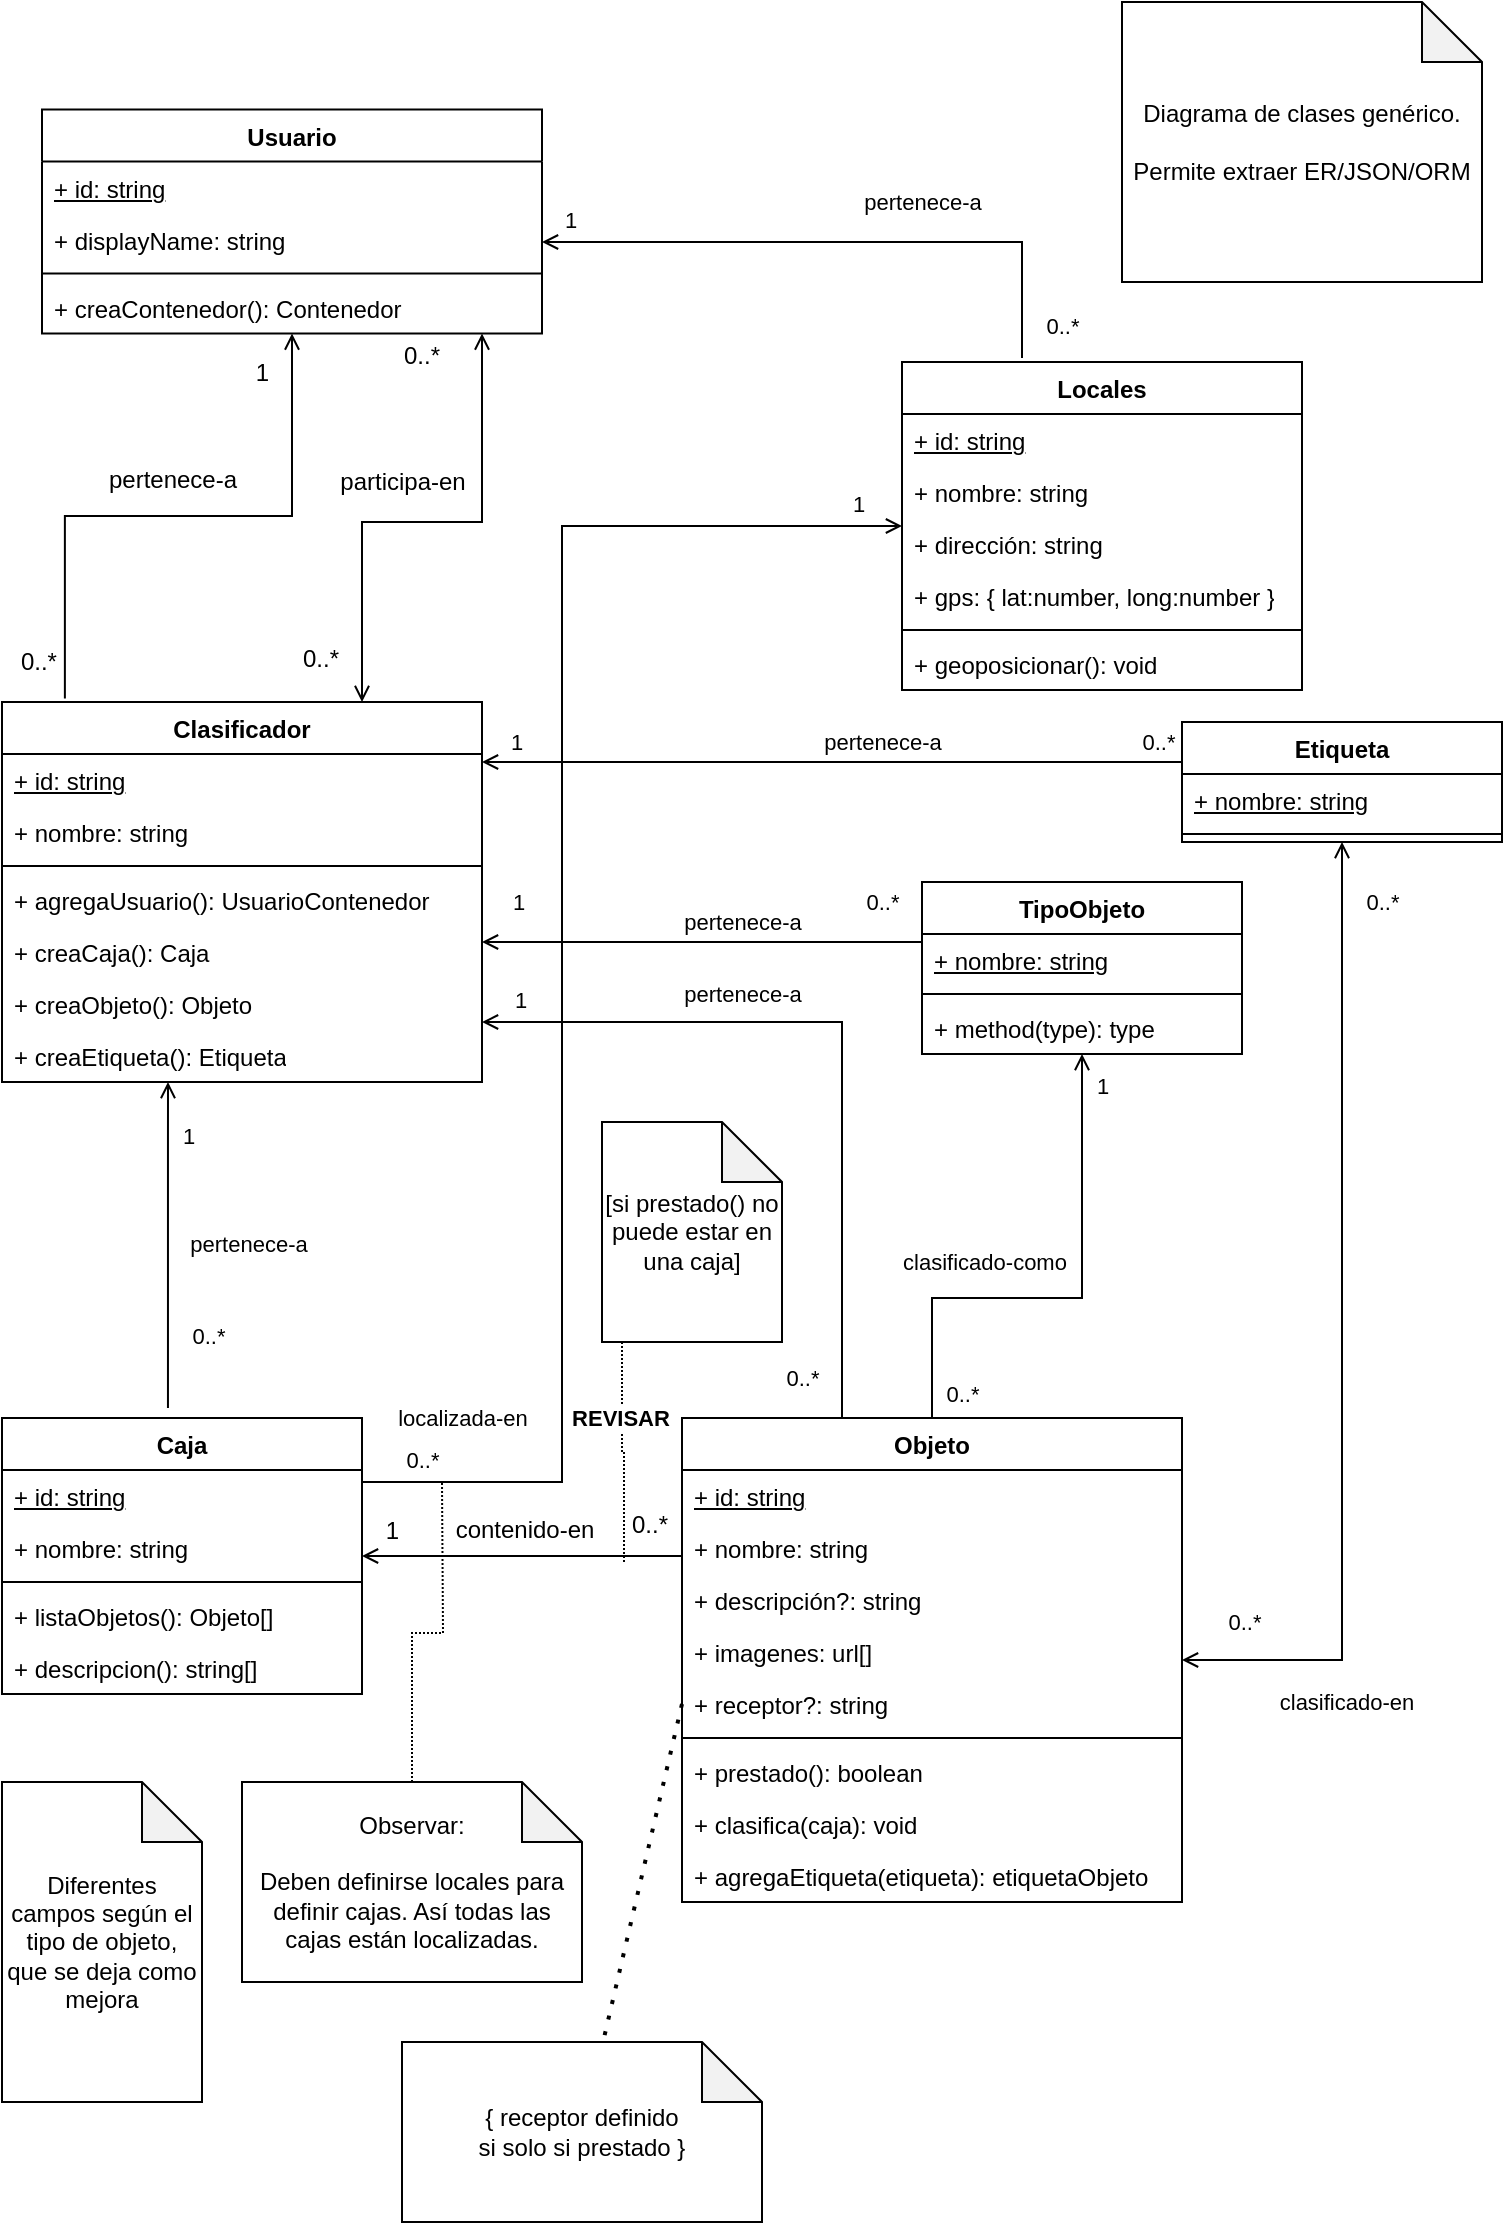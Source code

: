 <mxfile version="22.0.2" type="device">
  <diagram id="C5RBs43oDa-KdzZeNtuy" name="Page-1">
    <mxGraphModel dx="1434" dy="883" grid="1" gridSize="10" guides="1" tooltips="1" connect="1" arrows="1" fold="1" page="1" pageScale="1" pageWidth="827" pageHeight="1169" math="0" shadow="0">
      <root>
        <mxCell id="WIyWlLk6GJQsqaUBKTNV-0" />
        <mxCell id="WIyWlLk6GJQsqaUBKTNV-1" parent="WIyWlLk6GJQsqaUBKTNV-0" />
        <mxCell id="fjV98Jkm7xAT9p4d5GUs-6" value="Clasificador" style="swimlane;fontStyle=1;align=center;verticalAlign=top;childLayout=stackLayout;horizontal=1;startSize=26;horizontalStack=0;resizeParent=1;resizeParentMax=0;resizeLast=0;collapsible=1;marginBottom=0;whiteSpace=wrap;html=1;" parent="WIyWlLk6GJQsqaUBKTNV-1" vertex="1">
          <mxGeometry x="40" y="370" width="240" height="190" as="geometry" />
        </mxCell>
        <mxCell id="fjV98Jkm7xAT9p4d5GUs-7" value="&lt;u&gt;+ id: string&lt;/u&gt;" style="text;strokeColor=none;fillColor=none;align=left;verticalAlign=top;spacingLeft=4;spacingRight=4;overflow=hidden;rotatable=0;points=[[0,0.5],[1,0.5]];portConstraint=eastwest;whiteSpace=wrap;html=1;" parent="fjV98Jkm7xAT9p4d5GUs-6" vertex="1">
          <mxGeometry y="26" width="240" height="26" as="geometry" />
        </mxCell>
        <mxCell id="fjV98Jkm7xAT9p4d5GUs-18" value="+ nombre: string" style="text;strokeColor=none;fillColor=none;align=left;verticalAlign=top;spacingLeft=4;spacingRight=4;overflow=hidden;rotatable=0;points=[[0,0.5],[1,0.5]];portConstraint=eastwest;whiteSpace=wrap;html=1;" parent="fjV98Jkm7xAT9p4d5GUs-6" vertex="1">
          <mxGeometry y="52" width="240" height="26" as="geometry" />
        </mxCell>
        <mxCell id="fjV98Jkm7xAT9p4d5GUs-8" value="" style="line;strokeWidth=1;fillColor=none;align=left;verticalAlign=middle;spacingTop=-1;spacingLeft=3;spacingRight=3;rotatable=0;labelPosition=right;points=[];portConstraint=eastwest;strokeColor=inherit;" parent="fjV98Jkm7xAT9p4d5GUs-6" vertex="1">
          <mxGeometry y="78" width="240" height="8" as="geometry" />
        </mxCell>
        <mxCell id="Adfxd0lngenPJyRESjp3-2" value="+ agregaUsuario(): UsuarioContenedor" style="text;strokeColor=none;fillColor=none;align=left;verticalAlign=top;spacingLeft=4;spacingRight=4;overflow=hidden;rotatable=0;points=[[0,0.5],[1,0.5]];portConstraint=eastwest;whiteSpace=wrap;html=1;" parent="fjV98Jkm7xAT9p4d5GUs-6" vertex="1">
          <mxGeometry y="86" width="240" height="26" as="geometry" />
        </mxCell>
        <mxCell id="fjV98Jkm7xAT9p4d5GUs-9" value="+ creaCaja(): Caja" style="text;strokeColor=none;fillColor=none;align=left;verticalAlign=top;spacingLeft=4;spacingRight=4;overflow=hidden;rotatable=0;points=[[0,0.5],[1,0.5]];portConstraint=eastwest;whiteSpace=wrap;html=1;" parent="fjV98Jkm7xAT9p4d5GUs-6" vertex="1">
          <mxGeometry y="112" width="240" height="26" as="geometry" />
        </mxCell>
        <mxCell id="fjV98Jkm7xAT9p4d5GUs-70" value="+ creaObjeto(): Objeto" style="text;strokeColor=none;fillColor=none;align=left;verticalAlign=top;spacingLeft=4;spacingRight=4;overflow=hidden;rotatable=0;points=[[0,0.5],[1,0.5]];portConstraint=eastwest;whiteSpace=wrap;html=1;" parent="fjV98Jkm7xAT9p4d5GUs-6" vertex="1">
          <mxGeometry y="138" width="240" height="26" as="geometry" />
        </mxCell>
        <mxCell id="fjV98Jkm7xAT9p4d5GUs-96" value="+ creaEtiqueta(): Etiqueta" style="text;strokeColor=none;fillColor=none;align=left;verticalAlign=top;spacingLeft=4;spacingRight=4;overflow=hidden;rotatable=0;points=[[0,0.5],[1,0.5]];portConstraint=eastwest;whiteSpace=wrap;html=1;" parent="fjV98Jkm7xAT9p4d5GUs-6" vertex="1">
          <mxGeometry y="164" width="240" height="26" as="geometry" />
        </mxCell>
        <mxCell id="PhYve7KCw_pkfZqsMKJ3-10" style="edgeStyle=orthogonalEdgeStyle;rounded=0;orthogonalLoop=1;jettySize=auto;html=1;endArrow=open;endFill=0;" parent="WIyWlLk6GJQsqaUBKTNV-1" source="fjV98Jkm7xAT9p4d5GUs-11" target="PhYve7KCw_pkfZqsMKJ3-0" edge="1">
          <mxGeometry relative="1" as="geometry">
            <Array as="points">
              <mxPoint x="505" y="668" />
              <mxPoint x="580" y="668" />
            </Array>
          </mxGeometry>
        </mxCell>
        <mxCell id="PhYve7KCw_pkfZqsMKJ3-11" value="1" style="edgeLabel;html=1;align=center;verticalAlign=middle;resizable=0;points=[];" parent="PhYve7KCw_pkfZqsMKJ3-10" vertex="1" connectable="0">
          <mxGeometry x="0.875" y="1" relative="1" as="geometry">
            <mxPoint x="11" as="offset" />
          </mxGeometry>
        </mxCell>
        <mxCell id="PhYve7KCw_pkfZqsMKJ3-12" value="0..*" style="edgeLabel;html=1;align=center;verticalAlign=middle;resizable=0;points=[];" parent="PhYve7KCw_pkfZqsMKJ3-10" vertex="1" connectable="0">
          <mxGeometry x="-0.906" relative="1" as="geometry">
            <mxPoint x="15" as="offset" />
          </mxGeometry>
        </mxCell>
        <mxCell id="PhYve7KCw_pkfZqsMKJ3-14" value="clasificado-como" style="edgeLabel;html=1;align=center;verticalAlign=middle;resizable=0;points=[];" parent="PhYve7KCw_pkfZqsMKJ3-10" vertex="1" connectable="0">
          <mxGeometry x="-0.047" y="1" relative="1" as="geometry">
            <mxPoint x="-37" y="-17" as="offset" />
          </mxGeometry>
        </mxCell>
        <mxCell id="fjV98Jkm7xAT9p4d5GUs-11" value="Objeto" style="swimlane;fontStyle=1;align=center;verticalAlign=top;childLayout=stackLayout;horizontal=1;startSize=26;horizontalStack=0;resizeParent=1;resizeParentMax=0;resizeLast=0;collapsible=1;marginBottom=0;whiteSpace=wrap;html=1;" parent="WIyWlLk6GJQsqaUBKTNV-1" vertex="1">
          <mxGeometry x="380" y="728" width="250" height="242" as="geometry" />
        </mxCell>
        <mxCell id="fjV98Jkm7xAT9p4d5GUs-12" value="&lt;u&gt;+ id: string&lt;/u&gt;" style="text;strokeColor=none;fillColor=none;align=left;verticalAlign=top;spacingLeft=4;spacingRight=4;overflow=hidden;rotatable=0;points=[[0,0.5],[1,0.5]];portConstraint=eastwest;whiteSpace=wrap;html=1;" parent="fjV98Jkm7xAT9p4d5GUs-11" vertex="1">
          <mxGeometry y="26" width="250" height="26" as="geometry" />
        </mxCell>
        <mxCell id="fjV98Jkm7xAT9p4d5GUs-19" value="+ nombre: string" style="text;strokeColor=none;fillColor=none;align=left;verticalAlign=top;spacingLeft=4;spacingRight=4;overflow=hidden;rotatable=0;points=[[0,0.5],[1,0.5]];portConstraint=eastwest;whiteSpace=wrap;html=1;" parent="fjV98Jkm7xAT9p4d5GUs-11" vertex="1">
          <mxGeometry y="52" width="250" height="26" as="geometry" />
        </mxCell>
        <mxCell id="fjV98Jkm7xAT9p4d5GUs-17" value="+ descripción?: string" style="text;strokeColor=none;fillColor=none;align=left;verticalAlign=top;spacingLeft=4;spacingRight=4;overflow=hidden;rotatable=0;points=[[0,0.5],[1,0.5]];portConstraint=eastwest;whiteSpace=wrap;html=1;" parent="fjV98Jkm7xAT9p4d5GUs-11" vertex="1">
          <mxGeometry y="78" width="250" height="26" as="geometry" />
        </mxCell>
        <mxCell id="PhYve7KCw_pkfZqsMKJ3-13" value="+ imagenes: url[]" style="text;strokeColor=none;fillColor=none;align=left;verticalAlign=top;spacingLeft=4;spacingRight=4;overflow=hidden;rotatable=0;points=[[0,0.5],[1,0.5]];portConstraint=eastwest;whiteSpace=wrap;html=1;" parent="fjV98Jkm7xAT9p4d5GUs-11" vertex="1">
          <mxGeometry y="104" width="250" height="26" as="geometry" />
        </mxCell>
        <mxCell id="PhYve7KCw_pkfZqsMKJ3-31" value="+ receptor?: string" style="text;strokeColor=none;fillColor=none;align=left;verticalAlign=top;spacingLeft=4;spacingRight=4;overflow=hidden;rotatable=0;points=[[0,0.5],[1,0.5]];portConstraint=eastwest;whiteSpace=wrap;html=1;" parent="fjV98Jkm7xAT9p4d5GUs-11" vertex="1">
          <mxGeometry y="130" width="250" height="26" as="geometry" />
        </mxCell>
        <mxCell id="fjV98Jkm7xAT9p4d5GUs-13" value="" style="line;strokeWidth=1;fillColor=none;align=left;verticalAlign=middle;spacingTop=-1;spacingLeft=3;spacingRight=3;rotatable=0;labelPosition=right;points=[];portConstraint=eastwest;strokeColor=inherit;" parent="fjV98Jkm7xAT9p4d5GUs-11" vertex="1">
          <mxGeometry y="156" width="250" height="8" as="geometry" />
        </mxCell>
        <mxCell id="PhYve7KCw_pkfZqsMKJ3-32" value="+ prestado(): boolean" style="text;strokeColor=none;fillColor=none;align=left;verticalAlign=top;spacingLeft=4;spacingRight=4;overflow=hidden;rotatable=0;points=[[0,0.5],[1,0.5]];portConstraint=eastwest;whiteSpace=wrap;html=1;" parent="fjV98Jkm7xAT9p4d5GUs-11" vertex="1">
          <mxGeometry y="164" width="250" height="26" as="geometry" />
        </mxCell>
        <mxCell id="fjV98Jkm7xAT9p4d5GUs-14" value="+ clasifica(caja): void" style="text;strokeColor=none;fillColor=none;align=left;verticalAlign=top;spacingLeft=4;spacingRight=4;overflow=hidden;rotatable=0;points=[[0,0.5],[1,0.5]];portConstraint=eastwest;whiteSpace=wrap;html=1;" parent="fjV98Jkm7xAT9p4d5GUs-11" vertex="1">
          <mxGeometry y="190" width="250" height="26" as="geometry" />
        </mxCell>
        <mxCell id="fjV98Jkm7xAT9p4d5GUs-89" value="+ agregaEtiqueta(etiqueta): etiquetaObjeto" style="text;strokeColor=none;fillColor=none;align=left;verticalAlign=top;spacingLeft=4;spacingRight=4;overflow=hidden;rotatable=0;points=[[0,0.5],[1,0.5]];portConstraint=eastwest;whiteSpace=wrap;html=1;" parent="fjV98Jkm7xAT9p4d5GUs-11" vertex="1">
          <mxGeometry y="216" width="250" height="26" as="geometry" />
        </mxCell>
        <mxCell id="PhYve7KCw_pkfZqsMKJ3-24" style="edgeStyle=orthogonalEdgeStyle;rounded=0;orthogonalLoop=1;jettySize=auto;html=1;entryX=0.3;entryY=-0.012;entryDx=0;entryDy=0;endArrow=none;endFill=0;startArrow=open;startFill=0;entryPerimeter=0;" parent="WIyWlLk6GJQsqaUBKTNV-1" source="fjV98Jkm7xAT9p4d5GUs-28" target="PhYve7KCw_pkfZqsMKJ3-15" edge="1">
          <mxGeometry relative="1" as="geometry">
            <Array as="points">
              <mxPoint x="550" y="140" />
            </Array>
          </mxGeometry>
        </mxCell>
        <mxCell id="PhYve7KCw_pkfZqsMKJ3-25" value="1" style="edgeLabel;html=1;align=center;verticalAlign=middle;resizable=0;points=[];" parent="PhYve7KCw_pkfZqsMKJ3-24" vertex="1" connectable="0">
          <mxGeometry x="-0.953" y="-1" relative="1" as="geometry">
            <mxPoint x="7" y="-12" as="offset" />
          </mxGeometry>
        </mxCell>
        <mxCell id="PhYve7KCw_pkfZqsMKJ3-26" value="0..*" style="edgeLabel;html=1;align=center;verticalAlign=middle;resizable=0;points=[];" parent="PhYve7KCw_pkfZqsMKJ3-24" vertex="1" connectable="0">
          <mxGeometry x="0.893" y="-3" relative="1" as="geometry">
            <mxPoint x="23" as="offset" />
          </mxGeometry>
        </mxCell>
        <mxCell id="PhYve7KCw_pkfZqsMKJ3-27" value="pertenece-a" style="edgeLabel;html=1;align=center;verticalAlign=middle;resizable=0;points=[];" parent="PhYve7KCw_pkfZqsMKJ3-24" vertex="1" connectable="0">
          <mxGeometry x="-0.016" y="-1" relative="1" as="geometry">
            <mxPoint x="43" y="-21" as="offset" />
          </mxGeometry>
        </mxCell>
        <mxCell id="fjV98Jkm7xAT9p4d5GUs-28" value="Usuario" style="swimlane;fontStyle=1;align=center;verticalAlign=top;childLayout=stackLayout;horizontal=1;startSize=26;horizontalStack=0;resizeParent=1;resizeParentMax=0;resizeLast=0;collapsible=1;marginBottom=0;whiteSpace=wrap;html=1;" parent="WIyWlLk6GJQsqaUBKTNV-1" vertex="1">
          <mxGeometry x="60" y="73.73" width="250" height="112" as="geometry" />
        </mxCell>
        <mxCell id="fjV98Jkm7xAT9p4d5GUs-29" value="&lt;u&gt;+ id: string&lt;/u&gt;" style="text;strokeColor=none;fillColor=none;align=left;verticalAlign=top;spacingLeft=4;spacingRight=4;overflow=hidden;rotatable=0;points=[[0,0.5],[1,0.5]];portConstraint=eastwest;whiteSpace=wrap;html=1;" parent="fjV98Jkm7xAT9p4d5GUs-28" vertex="1">
          <mxGeometry y="26" width="250" height="26" as="geometry" />
        </mxCell>
        <mxCell id="fjV98Jkm7xAT9p4d5GUs-32" value="+ displayName: string" style="text;strokeColor=none;fillColor=none;align=left;verticalAlign=top;spacingLeft=4;spacingRight=4;overflow=hidden;rotatable=0;points=[[0,0.5],[1,0.5]];portConstraint=eastwest;whiteSpace=wrap;html=1;" parent="fjV98Jkm7xAT9p4d5GUs-28" vertex="1">
          <mxGeometry y="52" width="250" height="26" as="geometry" />
        </mxCell>
        <mxCell id="fjV98Jkm7xAT9p4d5GUs-30" value="" style="line;strokeWidth=1;fillColor=none;align=left;verticalAlign=middle;spacingTop=-1;spacingLeft=3;spacingRight=3;rotatable=0;labelPosition=right;points=[];portConstraint=eastwest;strokeColor=inherit;" parent="fjV98Jkm7xAT9p4d5GUs-28" vertex="1">
          <mxGeometry y="78" width="250" height="8" as="geometry" />
        </mxCell>
        <mxCell id="fjV98Jkm7xAT9p4d5GUs-31" value="+ creaContenedor(): Contenedor" style="text;strokeColor=none;fillColor=none;align=left;verticalAlign=top;spacingLeft=4;spacingRight=4;overflow=hidden;rotatable=0;points=[[0,0.5],[1,0.5]];portConstraint=eastwest;whiteSpace=wrap;html=1;" parent="fjV98Jkm7xAT9p4d5GUs-28" vertex="1">
          <mxGeometry y="86" width="250" height="26" as="geometry" />
        </mxCell>
        <mxCell id="fjV98Jkm7xAT9p4d5GUs-33" value="" style="endArrow=open;shadow=0;strokeWidth=1;rounded=0;endFill=1;edgeStyle=elbowEdgeStyle;elbow=vertical;exitX=0.131;exitY=-0.009;exitDx=0;exitDy=0;exitPerimeter=0;" parent="WIyWlLk6GJQsqaUBKTNV-1" source="fjV98Jkm7xAT9p4d5GUs-6" target="fjV98Jkm7xAT9p4d5GUs-28" edge="1">
          <mxGeometry x="0.5" y="41" relative="1" as="geometry">
            <mxPoint x="90" y="313.73" as="sourcePoint" />
            <mxPoint x="100" y="223.73" as="targetPoint" />
            <mxPoint x="-40" y="32" as="offset" />
            <Array as="points" />
          </mxGeometry>
        </mxCell>
        <mxCell id="fjV98Jkm7xAT9p4d5GUs-34" value="0..*" style="resizable=0;align=left;verticalAlign=bottom;labelBackgroundColor=none;fontSize=12;" parent="fjV98Jkm7xAT9p4d5GUs-33" connectable="0" vertex="1">
          <mxGeometry x="-1" relative="1" as="geometry">
            <mxPoint x="-24" y="-10" as="offset" />
          </mxGeometry>
        </mxCell>
        <mxCell id="fjV98Jkm7xAT9p4d5GUs-35" value="1" style="resizable=0;align=right;verticalAlign=bottom;labelBackgroundColor=none;fontSize=12;" parent="fjV98Jkm7xAT9p4d5GUs-33" connectable="0" vertex="1">
          <mxGeometry x="1" relative="1" as="geometry">
            <mxPoint x="-10" y="28" as="offset" />
          </mxGeometry>
        </mxCell>
        <mxCell id="fjV98Jkm7xAT9p4d5GUs-36" value="pertenece-a" style="text;html=1;resizable=0;points=[];;align=center;verticalAlign=middle;labelBackgroundColor=none;rounded=0;shadow=0;strokeWidth=1;fontSize=12;" parent="fjV98Jkm7xAT9p4d5GUs-33" vertex="1" connectable="0">
          <mxGeometry x="0.5" y="49" relative="1" as="geometry">
            <mxPoint x="-11" y="-1" as="offset" />
          </mxGeometry>
        </mxCell>
        <mxCell id="fjV98Jkm7xAT9p4d5GUs-45" value="" style="endArrow=open;shadow=0;strokeWidth=1;rounded=0;endFill=1;edgeStyle=elbowEdgeStyle;elbow=vertical;entryX=0.75;entryY=0;entryDx=0;entryDy=0;startArrow=open;startFill=0;" parent="WIyWlLk6GJQsqaUBKTNV-1" source="fjV98Jkm7xAT9p4d5GUs-28" target="fjV98Jkm7xAT9p4d5GUs-6" edge="1">
          <mxGeometry x="0.5" y="41" relative="1" as="geometry">
            <mxPoint x="450" y="150.73" as="sourcePoint" />
            <mxPoint x="220.0" y="336.704" as="targetPoint" />
            <mxPoint x="-40" y="32" as="offset" />
            <Array as="points">
              <mxPoint x="280" y="280" />
              <mxPoint x="360" y="310" />
              <mxPoint x="380" y="300" />
              <mxPoint x="404.04" y="258.72" />
            </Array>
          </mxGeometry>
        </mxCell>
        <mxCell id="fjV98Jkm7xAT9p4d5GUs-46" value="0..*" style="resizable=0;align=left;verticalAlign=bottom;labelBackgroundColor=none;fontSize=12;" parent="fjV98Jkm7xAT9p4d5GUs-45" connectable="0" vertex="1">
          <mxGeometry x="-1" relative="1" as="geometry">
            <mxPoint x="-41" y="20" as="offset" />
          </mxGeometry>
        </mxCell>
        <mxCell id="fjV98Jkm7xAT9p4d5GUs-47" value="0..*" style="resizable=0;align=right;verticalAlign=bottom;labelBackgroundColor=none;fontSize=12;" parent="fjV98Jkm7xAT9p4d5GUs-45" connectable="0" vertex="1">
          <mxGeometry x="1" relative="1" as="geometry">
            <mxPoint x="-10" y="-13" as="offset" />
          </mxGeometry>
        </mxCell>
        <mxCell id="fjV98Jkm7xAT9p4d5GUs-48" value="participa-en" style="text;html=1;resizable=0;points=[];;align=center;verticalAlign=middle;labelBackgroundColor=none;rounded=0;shadow=0;strokeWidth=1;fontSize=12;" parent="fjV98Jkm7xAT9p4d5GUs-45" vertex="1" connectable="0">
          <mxGeometry x="0.5" y="49" relative="1" as="geometry">
            <mxPoint x="-29" y="-49" as="offset" />
          </mxGeometry>
        </mxCell>
        <mxCell id="fjV98Jkm7xAT9p4d5GUs-51" value="Caja" style="swimlane;fontStyle=1;align=center;verticalAlign=top;childLayout=stackLayout;horizontal=1;startSize=26;horizontalStack=0;resizeParent=1;resizeParentMax=0;resizeLast=0;collapsible=1;marginBottom=0;whiteSpace=wrap;html=1;" parent="WIyWlLk6GJQsqaUBKTNV-1" vertex="1">
          <mxGeometry x="40" y="728" width="180" height="138" as="geometry" />
        </mxCell>
        <mxCell id="fjV98Jkm7xAT9p4d5GUs-52" value="&lt;u&gt;+ id: string&lt;/u&gt;" style="text;strokeColor=none;fillColor=none;align=left;verticalAlign=top;spacingLeft=4;spacingRight=4;overflow=hidden;rotatable=0;points=[[0,0.5],[1,0.5]];portConstraint=eastwest;whiteSpace=wrap;html=1;" parent="fjV98Jkm7xAT9p4d5GUs-51" vertex="1">
          <mxGeometry y="26" width="180" height="26" as="geometry" />
        </mxCell>
        <mxCell id="fjV98Jkm7xAT9p4d5GUs-53" value="+ nombre: string" style="text;strokeColor=none;fillColor=none;align=left;verticalAlign=top;spacingLeft=4;spacingRight=4;overflow=hidden;rotatable=0;points=[[0,0.5],[1,0.5]];portConstraint=eastwest;whiteSpace=wrap;html=1;" parent="fjV98Jkm7xAT9p4d5GUs-51" vertex="1">
          <mxGeometry y="52" width="180" height="26" as="geometry" />
        </mxCell>
        <mxCell id="fjV98Jkm7xAT9p4d5GUs-54" value="" style="line;strokeWidth=1;fillColor=none;align=left;verticalAlign=middle;spacingTop=-1;spacingLeft=3;spacingRight=3;rotatable=0;labelPosition=right;points=[];portConstraint=eastwest;strokeColor=inherit;" parent="fjV98Jkm7xAT9p4d5GUs-51" vertex="1">
          <mxGeometry y="78" width="180" height="8" as="geometry" />
        </mxCell>
        <mxCell id="fjV98Jkm7xAT9p4d5GUs-55" value="+ listaObjetos(): Objeto[]" style="text;strokeColor=none;fillColor=none;align=left;verticalAlign=top;spacingLeft=4;spacingRight=4;overflow=hidden;rotatable=0;points=[[0,0.5],[1,0.5]];portConstraint=eastwest;whiteSpace=wrap;html=1;" parent="fjV98Jkm7xAT9p4d5GUs-51" vertex="1">
          <mxGeometry y="86" width="180" height="26" as="geometry" />
        </mxCell>
        <mxCell id="fjV98Jkm7xAT9p4d5GUs-71" value="+ descripcion(): string[]" style="text;strokeColor=none;fillColor=none;align=left;verticalAlign=top;spacingLeft=4;spacingRight=4;overflow=hidden;rotatable=0;points=[[0,0.5],[1,0.5]];portConstraint=eastwest;whiteSpace=wrap;html=1;" parent="fjV98Jkm7xAT9p4d5GUs-51" vertex="1">
          <mxGeometry y="112" width="180" height="26" as="geometry" />
        </mxCell>
        <mxCell id="fjV98Jkm7xAT9p4d5GUs-21" value="" style="endArrow=open;shadow=0;strokeWidth=1;rounded=0;endFill=1;edgeStyle=elbowEdgeStyle;elbow=vertical;" parent="WIyWlLk6GJQsqaUBKTNV-1" source="fjV98Jkm7xAT9p4d5GUs-11" target="fjV98Jkm7xAT9p4d5GUs-51" edge="1">
          <mxGeometry x="0.5" y="41" relative="1" as="geometry">
            <mxPoint x="370" y="738" as="sourcePoint" />
            <mxPoint x="381" y="702" as="targetPoint" />
            <mxPoint x="-40" y="32" as="offset" />
            <Array as="points" />
          </mxGeometry>
        </mxCell>
        <mxCell id="fjV98Jkm7xAT9p4d5GUs-22" value="0..*" style="resizable=0;align=left;verticalAlign=bottom;labelBackgroundColor=none;fontSize=12;" parent="fjV98Jkm7xAT9p4d5GUs-21" connectable="0" vertex="1">
          <mxGeometry x="-1" relative="1" as="geometry">
            <mxPoint x="-27" y="-7" as="offset" />
          </mxGeometry>
        </mxCell>
        <mxCell id="fjV98Jkm7xAT9p4d5GUs-23" value="1" style="resizable=0;align=right;verticalAlign=bottom;labelBackgroundColor=none;fontSize=12;" parent="fjV98Jkm7xAT9p4d5GUs-21" connectable="0" vertex="1">
          <mxGeometry x="1" relative="1" as="geometry">
            <mxPoint x="20" y="-4" as="offset" />
          </mxGeometry>
        </mxCell>
        <mxCell id="fjV98Jkm7xAT9p4d5GUs-24" value="contenido-en" style="text;html=1;resizable=0;points=[];;align=center;verticalAlign=middle;labelBackgroundColor=none;rounded=0;shadow=0;strokeWidth=1;fontSize=12;" parent="fjV98Jkm7xAT9p4d5GUs-21" vertex="1" connectable="0">
          <mxGeometry x="0.5" y="49" relative="1" as="geometry">
            <mxPoint x="41" y="-62" as="offset" />
          </mxGeometry>
        </mxCell>
        <mxCell id="fjV98Jkm7xAT9p4d5GUs-57" style="edgeStyle=orthogonalEdgeStyle;rounded=0;orthogonalLoop=1;jettySize=auto;html=1;exitX=0.5;exitY=0;exitDx=0;exitDy=0;endArrow=open;endFill=0;" parent="WIyWlLk6GJQsqaUBKTNV-1" target="fjV98Jkm7xAT9p4d5GUs-6" edge="1">
          <mxGeometry relative="1" as="geometry">
            <mxPoint x="515" y="728" as="sourcePoint" />
            <mxPoint x="290" y="530" as="targetPoint" />
            <Array as="points">
              <mxPoint x="460" y="728" />
              <mxPoint x="460" y="530" />
            </Array>
          </mxGeometry>
        </mxCell>
        <mxCell id="fjV98Jkm7xAT9p4d5GUs-63" value="1" style="edgeLabel;html=1;align=center;verticalAlign=middle;resizable=0;points=[];" parent="fjV98Jkm7xAT9p4d5GUs-57" vertex="1" connectable="0">
          <mxGeometry x="0.908" relative="1" as="geometry">
            <mxPoint x="-1" y="-11" as="offset" />
          </mxGeometry>
        </mxCell>
        <mxCell id="fjV98Jkm7xAT9p4d5GUs-64" value="0..*" style="edgeLabel;html=1;align=center;verticalAlign=middle;resizable=0;points=[];" parent="fjV98Jkm7xAT9p4d5GUs-57" vertex="1" connectable="0">
          <mxGeometry x="-0.935" y="-2" relative="1" as="geometry">
            <mxPoint x="-61" y="-18" as="offset" />
          </mxGeometry>
        </mxCell>
        <mxCell id="fjV98Jkm7xAT9p4d5GUs-68" value="pertenece-a" style="edgeLabel;html=1;align=center;verticalAlign=middle;resizable=0;points=[];" parent="fjV98Jkm7xAT9p4d5GUs-57" vertex="1" connectable="0">
          <mxGeometry x="-0.051" relative="1" as="geometry">
            <mxPoint x="-50" y="-62" as="offset" />
          </mxGeometry>
        </mxCell>
        <mxCell id="fjV98Jkm7xAT9p4d5GUs-56" style="edgeStyle=elbowEdgeStyle;rounded=0;orthogonalLoop=1;jettySize=auto;html=1;exitX=0.461;exitY=-0.036;exitDx=0;exitDy=0;elbow=vertical;endArrow=open;endFill=0;exitPerimeter=0;" parent="WIyWlLk6GJQsqaUBKTNV-1" source="fjV98Jkm7xAT9p4d5GUs-51" target="fjV98Jkm7xAT9p4d5GUs-6" edge="1">
          <mxGeometry relative="1" as="geometry">
            <mxPoint x="120" y="560" as="targetPoint" />
            <Array as="points">
              <mxPoint x="123" y="588" />
            </Array>
          </mxGeometry>
        </mxCell>
        <mxCell id="fjV98Jkm7xAT9p4d5GUs-58" value="0..*" style="edgeLabel;html=1;align=center;verticalAlign=middle;resizable=0;points=[];" parent="fjV98Jkm7xAT9p4d5GUs-56" vertex="1" connectable="0">
          <mxGeometry x="-0.55" y="-4" relative="1" as="geometry">
            <mxPoint x="16" as="offset" />
          </mxGeometry>
        </mxCell>
        <mxCell id="fjV98Jkm7xAT9p4d5GUs-59" value="1" style="edgeLabel;html=1;align=center;verticalAlign=middle;resizable=0;points=[];" parent="fjV98Jkm7xAT9p4d5GUs-56" vertex="1" connectable="0">
          <mxGeometry x="0.675" y="-1" relative="1" as="geometry">
            <mxPoint x="9" as="offset" />
          </mxGeometry>
        </mxCell>
        <mxCell id="fjV98Jkm7xAT9p4d5GUs-69" value="pertenece-a" style="edgeLabel;html=1;align=center;verticalAlign=middle;resizable=0;points=[];" parent="fjV98Jkm7xAT9p4d5GUs-56" vertex="1" connectable="0">
          <mxGeometry x="-0.025" y="-1" relative="1" as="geometry">
            <mxPoint x="39" y="-3" as="offset" />
          </mxGeometry>
        </mxCell>
        <mxCell id="fjV98Jkm7xAT9p4d5GUs-74" value="Etiqueta" style="swimlane;fontStyle=1;align=center;verticalAlign=top;childLayout=stackLayout;horizontal=1;startSize=26;horizontalStack=0;resizeParent=1;resizeParentMax=0;resizeLast=0;collapsible=1;marginBottom=0;whiteSpace=wrap;html=1;" parent="WIyWlLk6GJQsqaUBKTNV-1" vertex="1">
          <mxGeometry x="630" y="380" width="160" height="60" as="geometry" />
        </mxCell>
        <mxCell id="fjV98Jkm7xAT9p4d5GUs-78" value="&lt;u&gt;+ nombre: string&lt;/u&gt;" style="text;strokeColor=none;fillColor=none;align=left;verticalAlign=top;spacingLeft=4;spacingRight=4;overflow=hidden;rotatable=0;points=[[0,0.5],[1,0.5]];portConstraint=eastwest;whiteSpace=wrap;html=1;" parent="fjV98Jkm7xAT9p4d5GUs-74" vertex="1">
          <mxGeometry y="26" width="160" height="26" as="geometry" />
        </mxCell>
        <mxCell id="fjV98Jkm7xAT9p4d5GUs-76" value="" style="line;strokeWidth=1;fillColor=none;align=left;verticalAlign=middle;spacingTop=-1;spacingLeft=3;spacingRight=3;rotatable=0;labelPosition=right;points=[];portConstraint=eastwest;strokeColor=inherit;" parent="fjV98Jkm7xAT9p4d5GUs-74" vertex="1">
          <mxGeometry y="52" width="160" height="8" as="geometry" />
        </mxCell>
        <mxCell id="fjV98Jkm7xAT9p4d5GUs-79" style="edgeStyle=orthogonalEdgeStyle;rounded=0;orthogonalLoop=1;jettySize=auto;html=1;endArrow=open;endFill=0;" parent="WIyWlLk6GJQsqaUBKTNV-1" source="fjV98Jkm7xAT9p4d5GUs-74" target="fjV98Jkm7xAT9p4d5GUs-6" edge="1">
          <mxGeometry relative="1" as="geometry">
            <mxPoint x="710" y="281.79" as="sourcePoint" />
            <mxPoint x="260" y="313.732" as="targetPoint" />
            <Array as="points">
              <mxPoint x="600" y="400" />
              <mxPoint x="600" y="400" />
            </Array>
          </mxGeometry>
        </mxCell>
        <mxCell id="fjV98Jkm7xAT9p4d5GUs-80" value="pertenece-a" style="edgeLabel;html=1;align=center;verticalAlign=middle;resizable=0;points=[];" parent="fjV98Jkm7xAT9p4d5GUs-79" vertex="1" connectable="0">
          <mxGeometry x="-0.141" relative="1" as="geometry">
            <mxPoint y="-10" as="offset" />
          </mxGeometry>
        </mxCell>
        <mxCell id="fjV98Jkm7xAT9p4d5GUs-81" value="1" style="edgeLabel;html=1;align=center;verticalAlign=middle;resizable=0;points=[];" parent="fjV98Jkm7xAT9p4d5GUs-79" vertex="1" connectable="0">
          <mxGeometry x="0.878" relative="1" as="geometry">
            <mxPoint x="-5" y="-10" as="offset" />
          </mxGeometry>
        </mxCell>
        <mxCell id="fjV98Jkm7xAT9p4d5GUs-82" value="0..*" style="edgeLabel;html=1;align=center;verticalAlign=middle;resizable=0;points=[];" parent="fjV98Jkm7xAT9p4d5GUs-79" vertex="1" connectable="0">
          <mxGeometry x="-0.932" y="2" relative="1" as="geometry">
            <mxPoint y="-12" as="offset" />
          </mxGeometry>
        </mxCell>
        <mxCell id="fjV98Jkm7xAT9p4d5GUs-88" style="edgeStyle=orthogonalEdgeStyle;rounded=0;orthogonalLoop=1;jettySize=auto;html=1;endArrow=open;endFill=0;startArrow=open;startFill=0;" parent="WIyWlLk6GJQsqaUBKTNV-1" source="fjV98Jkm7xAT9p4d5GUs-74" target="fjV98Jkm7xAT9p4d5GUs-11" edge="1">
          <mxGeometry relative="1" as="geometry">
            <mxPoint x="630" y="1068.5" as="sourcePoint" />
            <Array as="points">
              <mxPoint x="710" y="849" />
            </Array>
          </mxGeometry>
        </mxCell>
        <mxCell id="fjV98Jkm7xAT9p4d5GUs-93" value="clasificado-en" style="edgeLabel;html=1;align=center;verticalAlign=middle;resizable=0;points=[];" parent="fjV98Jkm7xAT9p4d5GUs-88" vertex="1" connectable="0">
          <mxGeometry x="0.099" y="2" relative="1" as="geometry">
            <mxPoint y="161" as="offset" />
          </mxGeometry>
        </mxCell>
        <mxCell id="fjV98Jkm7xAT9p4d5GUs-94" value="0..*" style="edgeLabel;html=1;align=center;verticalAlign=middle;resizable=0;points=[];" parent="fjV98Jkm7xAT9p4d5GUs-88" vertex="1" connectable="0">
          <mxGeometry x="-0.713" y="2" relative="1" as="geometry">
            <mxPoint x="18" y="-40" as="offset" />
          </mxGeometry>
        </mxCell>
        <mxCell id="fjV98Jkm7xAT9p4d5GUs-95" value="0..*" style="edgeLabel;html=1;align=center;verticalAlign=middle;resizable=0;points=[];" parent="fjV98Jkm7xAT9p4d5GUs-88" vertex="1" connectable="0">
          <mxGeometry x="0.782" y="2" relative="1" as="geometry">
            <mxPoint x="-23" y="-21" as="offset" />
          </mxGeometry>
        </mxCell>
        <mxCell id="Adfxd0lngenPJyRESjp3-0" value="Diagrama de clases genérico.&lt;br&gt;&lt;br&gt;Permite extraer ER/JSON/ORM" style="shape=note;whiteSpace=wrap;html=1;backgroundOutline=1;darkOpacity=0.05;" parent="WIyWlLk6GJQsqaUBKTNV-1" vertex="1">
          <mxGeometry x="600" y="20" width="180" height="140" as="geometry" />
        </mxCell>
        <mxCell id="Adfxd0lngenPJyRESjp3-3" value="Diferentes campos según el tipo de objeto, que se deja como mejora" style="shape=note;whiteSpace=wrap;html=1;backgroundOutline=1;darkOpacity=0.05;" parent="WIyWlLk6GJQsqaUBKTNV-1" vertex="1">
          <mxGeometry x="40" y="910" width="100" height="160" as="geometry" />
        </mxCell>
        <mxCell id="PhYve7KCw_pkfZqsMKJ3-0" value="TipoObjeto" style="swimlane;fontStyle=1;align=center;verticalAlign=top;childLayout=stackLayout;horizontal=1;startSize=26;horizontalStack=0;resizeParent=1;resizeParentMax=0;resizeLast=0;collapsible=1;marginBottom=0;whiteSpace=wrap;html=1;" parent="WIyWlLk6GJQsqaUBKTNV-1" vertex="1">
          <mxGeometry x="500" y="460" width="160" height="86" as="geometry" />
        </mxCell>
        <mxCell id="PhYve7KCw_pkfZqsMKJ3-1" value="&lt;u&gt;+ nombre: string&lt;/u&gt;" style="text;strokeColor=none;fillColor=none;align=left;verticalAlign=top;spacingLeft=4;spacingRight=4;overflow=hidden;rotatable=0;points=[[0,0.5],[1,0.5]];portConstraint=eastwest;whiteSpace=wrap;html=1;" parent="PhYve7KCw_pkfZqsMKJ3-0" vertex="1">
          <mxGeometry y="26" width="160" height="26" as="geometry" />
        </mxCell>
        <mxCell id="PhYve7KCw_pkfZqsMKJ3-2" value="" style="line;strokeWidth=1;fillColor=none;align=left;verticalAlign=middle;spacingTop=-1;spacingLeft=3;spacingRight=3;rotatable=0;labelPosition=right;points=[];portConstraint=eastwest;strokeColor=inherit;" parent="PhYve7KCw_pkfZqsMKJ3-0" vertex="1">
          <mxGeometry y="52" width="160" height="8" as="geometry" />
        </mxCell>
        <mxCell id="PhYve7KCw_pkfZqsMKJ3-3" value="+ method(type): type" style="text;strokeColor=none;fillColor=none;align=left;verticalAlign=top;spacingLeft=4;spacingRight=4;overflow=hidden;rotatable=0;points=[[0,0.5],[1,0.5]];portConstraint=eastwest;whiteSpace=wrap;html=1;" parent="PhYve7KCw_pkfZqsMKJ3-0" vertex="1">
          <mxGeometry y="60" width="160" height="26" as="geometry" />
        </mxCell>
        <mxCell id="PhYve7KCw_pkfZqsMKJ3-6" style="edgeStyle=orthogonalEdgeStyle;rounded=0;orthogonalLoop=1;jettySize=auto;html=1;endArrow=open;endFill=0;" parent="WIyWlLk6GJQsqaUBKTNV-1" source="PhYve7KCw_pkfZqsMKJ3-1" target="fjV98Jkm7xAT9p4d5GUs-6" edge="1">
          <mxGeometry relative="1" as="geometry">
            <Array as="points">
              <mxPoint x="420" y="490" />
              <mxPoint x="420" y="490" />
            </Array>
          </mxGeometry>
        </mxCell>
        <mxCell id="PhYve7KCw_pkfZqsMKJ3-7" value="pertenece-a" style="edgeLabel;html=1;align=center;verticalAlign=middle;resizable=0;points=[];" parent="PhYve7KCw_pkfZqsMKJ3-6" vertex="1" connectable="0">
          <mxGeometry x="-0.045" y="2" relative="1" as="geometry">
            <mxPoint x="15" y="-12" as="offset" />
          </mxGeometry>
        </mxCell>
        <mxCell id="PhYve7KCw_pkfZqsMKJ3-8" value="1" style="edgeLabel;html=1;align=center;verticalAlign=middle;resizable=0;points=[];" parent="PhYve7KCw_pkfZqsMKJ3-6" vertex="1" connectable="0">
          <mxGeometry x="0.836" y="2" relative="1" as="geometry">
            <mxPoint y="-22" as="offset" />
          </mxGeometry>
        </mxCell>
        <mxCell id="PhYve7KCw_pkfZqsMKJ3-9" value="0..*" style="edgeLabel;html=1;align=center;verticalAlign=middle;resizable=0;points=[];" parent="PhYve7KCw_pkfZqsMKJ3-6" vertex="1" connectable="0">
          <mxGeometry x="-0.873" y="-1" relative="1" as="geometry">
            <mxPoint x="-6" y="-19" as="offset" />
          </mxGeometry>
        </mxCell>
        <mxCell id="PhYve7KCw_pkfZqsMKJ3-19" style="edgeStyle=orthogonalEdgeStyle;rounded=0;orthogonalLoop=1;jettySize=auto;html=1;endArrow=none;endFill=0;startArrow=open;startFill=0;" parent="WIyWlLk6GJQsqaUBKTNV-1" source="PhYve7KCw_pkfZqsMKJ3-15" target="fjV98Jkm7xAT9p4d5GUs-51" edge="1">
          <mxGeometry relative="1" as="geometry">
            <Array as="points">
              <mxPoint x="320" y="760" />
            </Array>
          </mxGeometry>
        </mxCell>
        <mxCell id="PhYve7KCw_pkfZqsMKJ3-20" value="0..*" style="edgeLabel;html=1;align=center;verticalAlign=middle;resizable=0;points=[];" parent="PhYve7KCw_pkfZqsMKJ3-19" vertex="1" connectable="0">
          <mxGeometry x="0.63" y="1" relative="1" as="geometry">
            <mxPoint x="-71" y="27" as="offset" />
          </mxGeometry>
        </mxCell>
        <mxCell id="PhYve7KCw_pkfZqsMKJ3-21" value="1" style="edgeLabel;html=1;align=center;verticalAlign=middle;resizable=0;points=[];" parent="PhYve7KCw_pkfZqsMKJ3-19" vertex="1" connectable="0">
          <mxGeometry x="-0.809" y="-2" relative="1" as="geometry">
            <mxPoint x="49" y="-9" as="offset" />
          </mxGeometry>
        </mxCell>
        <mxCell id="PhYve7KCw_pkfZqsMKJ3-28" value="localizada-en" style="edgeLabel;html=1;align=center;verticalAlign=middle;resizable=0;points=[];" parent="PhYve7KCw_pkfZqsMKJ3-19" vertex="1" connectable="0">
          <mxGeometry x="0.269" relative="1" as="geometry">
            <mxPoint x="-50" y="141" as="offset" />
          </mxGeometry>
        </mxCell>
        <mxCell id="PhYve7KCw_pkfZqsMKJ3-15" value="Locales" style="swimlane;fontStyle=1;align=center;verticalAlign=top;childLayout=stackLayout;horizontal=1;startSize=26;horizontalStack=0;resizeParent=1;resizeParentMax=0;resizeLast=0;collapsible=1;marginBottom=0;whiteSpace=wrap;html=1;" parent="WIyWlLk6GJQsqaUBKTNV-1" vertex="1">
          <mxGeometry x="490" y="200" width="200" height="164" as="geometry" />
        </mxCell>
        <mxCell id="PhYve7KCw_pkfZqsMKJ3-30" value="&lt;u&gt;+ id: string&lt;/u&gt;" style="text;strokeColor=none;fillColor=none;align=left;verticalAlign=top;spacingLeft=4;spacingRight=4;overflow=hidden;rotatable=0;points=[[0,0.5],[1,0.5]];portConstraint=eastwest;whiteSpace=wrap;html=1;" parent="PhYve7KCw_pkfZqsMKJ3-15" vertex="1">
          <mxGeometry y="26" width="200" height="26" as="geometry" />
        </mxCell>
        <mxCell id="PhYve7KCw_pkfZqsMKJ3-16" value="+ nombre: string" style="text;strokeColor=none;fillColor=none;align=left;verticalAlign=top;spacingLeft=4;spacingRight=4;overflow=hidden;rotatable=0;points=[[0,0.5],[1,0.5]];portConstraint=eastwest;whiteSpace=wrap;html=1;" parent="PhYve7KCw_pkfZqsMKJ3-15" vertex="1">
          <mxGeometry y="52" width="200" height="26" as="geometry" />
        </mxCell>
        <mxCell id="PhYve7KCw_pkfZqsMKJ3-22" value="+ dirección: string" style="text;strokeColor=none;fillColor=none;align=left;verticalAlign=top;spacingLeft=4;spacingRight=4;overflow=hidden;rotatable=0;points=[[0,0.5],[1,0.5]];portConstraint=eastwest;whiteSpace=wrap;html=1;" parent="PhYve7KCw_pkfZqsMKJ3-15" vertex="1">
          <mxGeometry y="78" width="200" height="26" as="geometry" />
        </mxCell>
        <mxCell id="PhYve7KCw_pkfZqsMKJ3-29" value="+ gps: { lat:number, long:number }" style="text;strokeColor=none;fillColor=none;align=left;verticalAlign=top;spacingLeft=4;spacingRight=4;overflow=hidden;rotatable=0;points=[[0,0.5],[1,0.5]];portConstraint=eastwest;whiteSpace=wrap;html=1;" parent="PhYve7KCw_pkfZqsMKJ3-15" vertex="1">
          <mxGeometry y="104" width="200" height="26" as="geometry" />
        </mxCell>
        <mxCell id="PhYve7KCw_pkfZqsMKJ3-17" value="" style="line;strokeWidth=1;fillColor=none;align=left;verticalAlign=middle;spacingTop=-1;spacingLeft=3;spacingRight=3;rotatable=0;labelPosition=right;points=[];portConstraint=eastwest;strokeColor=inherit;" parent="PhYve7KCw_pkfZqsMKJ3-15" vertex="1">
          <mxGeometry y="130" width="200" height="8" as="geometry" />
        </mxCell>
        <mxCell id="PhYve7KCw_pkfZqsMKJ3-18" value="+ geoposicionar(): void" style="text;strokeColor=none;fillColor=none;align=left;verticalAlign=top;spacingLeft=4;spacingRight=4;overflow=hidden;rotatable=0;points=[[0,0.5],[1,0.5]];portConstraint=eastwest;whiteSpace=wrap;html=1;" parent="PhYve7KCw_pkfZqsMKJ3-15" vertex="1">
          <mxGeometry y="138" width="200" height="26" as="geometry" />
        </mxCell>
        <mxCell id="J__XPvWuGs8pQmFZ8I8G-0" style="edgeStyle=orthogonalEdgeStyle;rounded=0;orthogonalLoop=1;jettySize=auto;html=1;dashed=1;dashPattern=1 1;endArrow=none;endFill=0;" edge="1" parent="WIyWlLk6GJQsqaUBKTNV-1" source="PhYve7KCw_pkfZqsMKJ3-23">
          <mxGeometry relative="1" as="geometry">
            <mxPoint x="260" y="760" as="targetPoint" />
          </mxGeometry>
        </mxCell>
        <mxCell id="PhYve7KCw_pkfZqsMKJ3-23" value="Observar:&lt;br&gt;&lt;br&gt;Deben definirse locales para definir cajas. Así todas las cajas están localizadas." style="shape=note;whiteSpace=wrap;html=1;backgroundOutline=1;darkOpacity=0.05;" parent="WIyWlLk6GJQsqaUBKTNV-1" vertex="1">
          <mxGeometry x="160" y="910" width="170" height="100" as="geometry" />
        </mxCell>
        <mxCell id="PhYve7KCw_pkfZqsMKJ3-33" value="{ receptor definido&lt;br&gt;si solo si prestado }" style="shape=note;whiteSpace=wrap;html=1;backgroundOutline=1;darkOpacity=0.05;" parent="WIyWlLk6GJQsqaUBKTNV-1" vertex="1">
          <mxGeometry x="240" y="1040" width="180" height="90" as="geometry" />
        </mxCell>
        <mxCell id="PhYve7KCw_pkfZqsMKJ3-34" value="" style="endArrow=none;dashed=1;html=1;dashPattern=1 3;strokeWidth=2;rounded=0;exitX=0;exitY=0.5;exitDx=0;exitDy=0;" parent="WIyWlLk6GJQsqaUBKTNV-1" source="PhYve7KCw_pkfZqsMKJ3-31" target="PhYve7KCw_pkfZqsMKJ3-33" edge="1">
          <mxGeometry width="50" height="50" relative="1" as="geometry">
            <mxPoint x="390" y="840" as="sourcePoint" />
            <mxPoint x="440" y="790" as="targetPoint" />
          </mxGeometry>
        </mxCell>
        <mxCell id="J__XPvWuGs8pQmFZ8I8G-2" style="edgeStyle=orthogonalEdgeStyle;rounded=0;orthogonalLoop=1;jettySize=auto;html=1;endArrow=none;endFill=0;dashed=1;dashPattern=1 1;" edge="1" parent="WIyWlLk6GJQsqaUBKTNV-1" source="J__XPvWuGs8pQmFZ8I8G-1">
          <mxGeometry relative="1" as="geometry">
            <mxPoint x="350" y="800" as="targetPoint" />
            <Array as="points">
              <mxPoint x="350" y="745" />
              <mxPoint x="351" y="745" />
            </Array>
          </mxGeometry>
        </mxCell>
        <mxCell id="J__XPvWuGs8pQmFZ8I8G-3" value="&lt;b&gt;REVISAR&lt;/b&gt;" style="edgeLabel;html=1;align=center;verticalAlign=middle;resizable=0;points=[];" vertex="1" connectable="0" parent="J__XPvWuGs8pQmFZ8I8G-2">
          <mxGeometry x="-0.333" y="-1" relative="1" as="geometry">
            <mxPoint as="offset" />
          </mxGeometry>
        </mxCell>
        <mxCell id="J__XPvWuGs8pQmFZ8I8G-1" value="[si prestado() no puede estar en una caja]" style="shape=note;whiteSpace=wrap;html=1;backgroundOutline=1;darkOpacity=0.05;" vertex="1" parent="WIyWlLk6GJQsqaUBKTNV-1">
          <mxGeometry x="340" y="580" width="90" height="110" as="geometry" />
        </mxCell>
      </root>
    </mxGraphModel>
  </diagram>
</mxfile>
